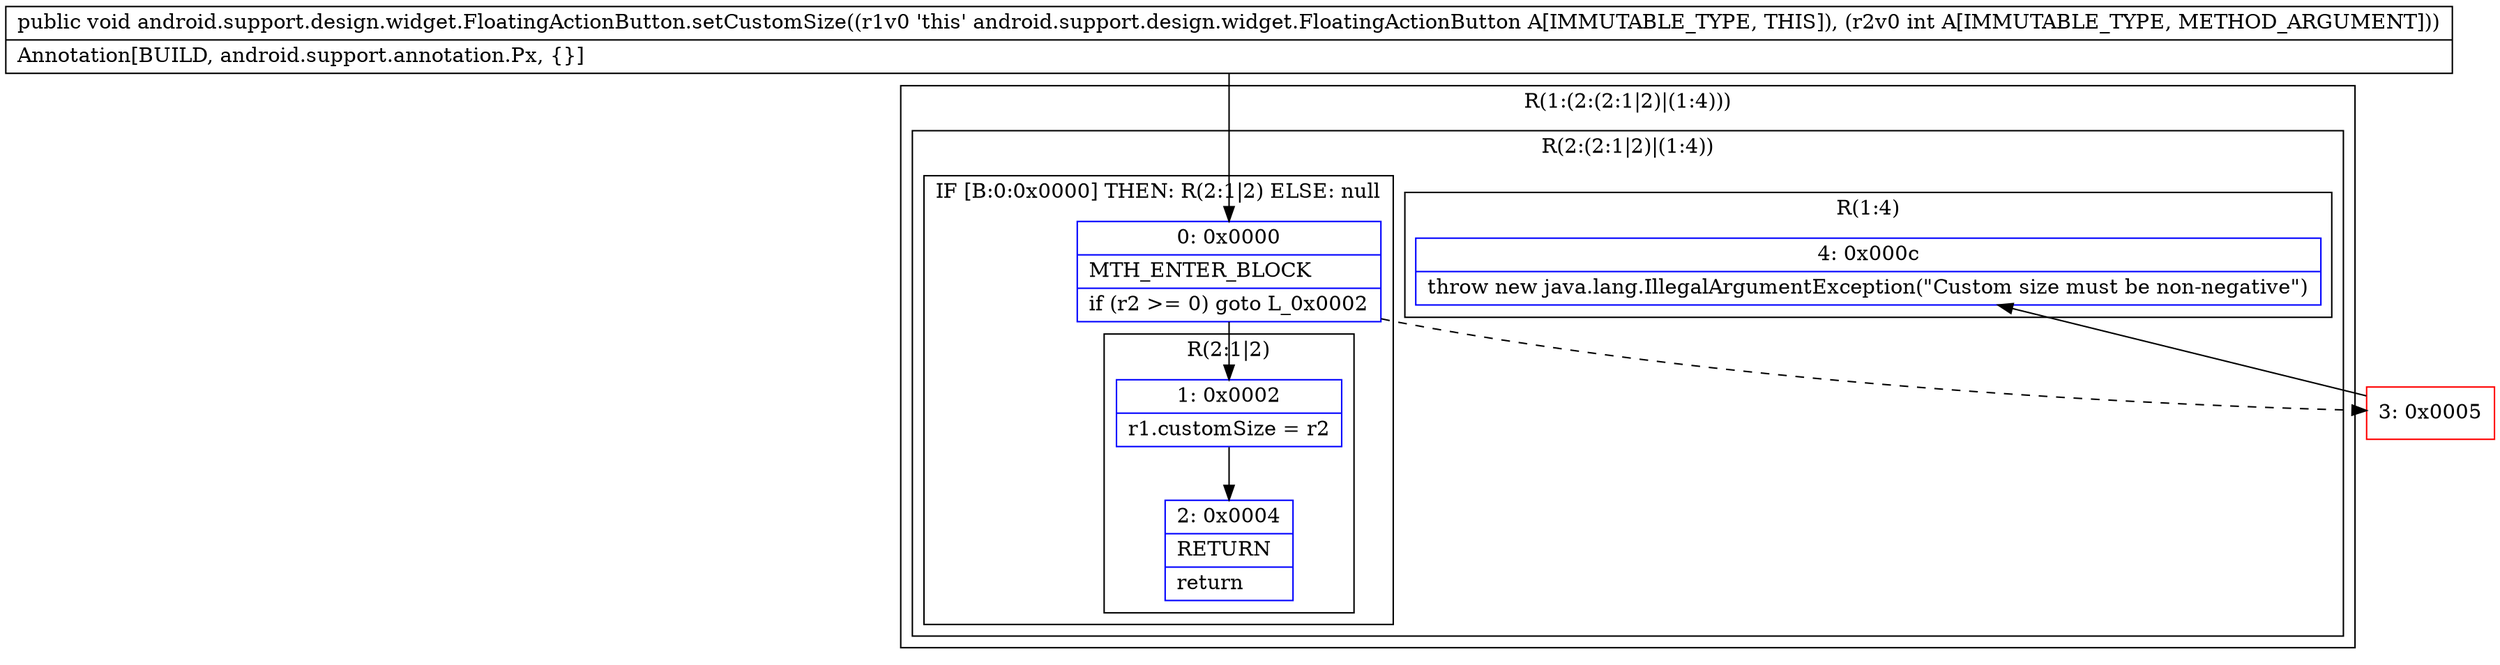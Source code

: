 digraph "CFG forandroid.support.design.widget.FloatingActionButton.setCustomSize(I)V" {
subgraph cluster_Region_1354407324 {
label = "R(1:(2:(2:1|2)|(1:4)))";
node [shape=record,color=blue];
subgraph cluster_Region_161070680 {
label = "R(2:(2:1|2)|(1:4))";
node [shape=record,color=blue];
subgraph cluster_IfRegion_626695597 {
label = "IF [B:0:0x0000] THEN: R(2:1|2) ELSE: null";
node [shape=record,color=blue];
Node_0 [shape=record,label="{0\:\ 0x0000|MTH_ENTER_BLOCK\l|if (r2 \>= 0) goto L_0x0002\l}"];
subgraph cluster_Region_2027193270 {
label = "R(2:1|2)";
node [shape=record,color=blue];
Node_1 [shape=record,label="{1\:\ 0x0002|r1.customSize = r2\l}"];
Node_2 [shape=record,label="{2\:\ 0x0004|RETURN\l|return\l}"];
}
}
subgraph cluster_Region_2089199437 {
label = "R(1:4)";
node [shape=record,color=blue];
Node_4 [shape=record,label="{4\:\ 0x000c|throw new java.lang.IllegalArgumentException(\"Custom size must be non\-negative\")\l}"];
}
}
}
Node_3 [shape=record,color=red,label="{3\:\ 0x0005}"];
MethodNode[shape=record,label="{public void android.support.design.widget.FloatingActionButton.setCustomSize((r1v0 'this' android.support.design.widget.FloatingActionButton A[IMMUTABLE_TYPE, THIS]), (r2v0 int A[IMMUTABLE_TYPE, METHOD_ARGUMENT]))  | Annotation[BUILD, android.support.annotation.Px, \{\}]\l}"];
MethodNode -> Node_0;
Node_0 -> Node_1;
Node_0 -> Node_3[style=dashed];
Node_1 -> Node_2;
Node_3 -> Node_4;
}

